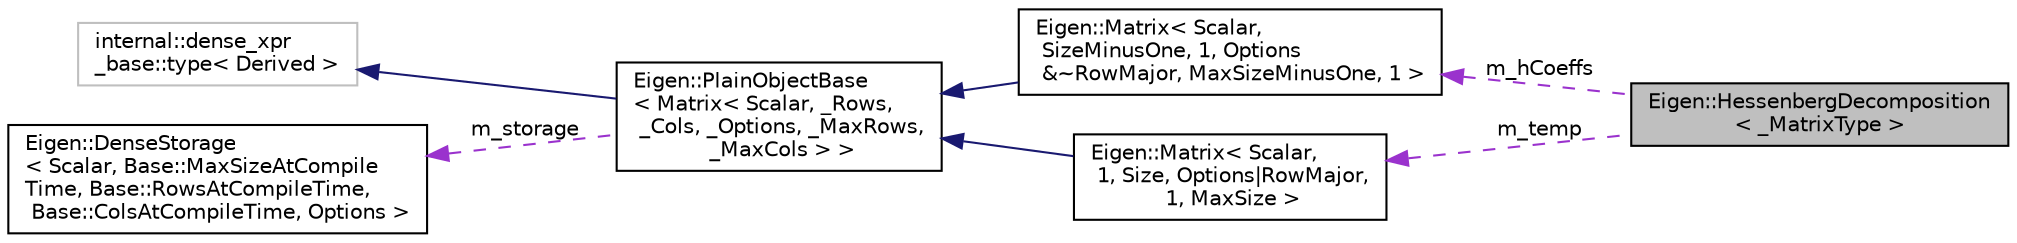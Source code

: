 digraph "Eigen::HessenbergDecomposition&lt; _MatrixType &gt;"
{
  edge [fontname="Helvetica",fontsize="10",labelfontname="Helvetica",labelfontsize="10"];
  node [fontname="Helvetica",fontsize="10",shape=record];
  rankdir="LR";
  Node1 [label="Eigen::HessenbergDecomposition\l\< _MatrixType \>",height=0.2,width=0.4,color="black", fillcolor="grey75", style="filled", fontcolor="black"];
  Node2 -> Node1 [dir="back",color="darkorchid3",fontsize="10",style="dashed",label=" m_hCoeffs" ,fontname="Helvetica"];
  Node2 [label="Eigen::Matrix\< Scalar,\l SizeMinusOne, 1, Options\l &~RowMajor, MaxSizeMinusOne, 1 \>",height=0.2,width=0.4,color="black", fillcolor="white", style="filled",URL="$class_eigen_1_1_matrix.html"];
  Node3 -> Node2 [dir="back",color="midnightblue",fontsize="10",style="solid",fontname="Helvetica"];
  Node3 [label="Eigen::PlainObjectBase\l\< Matrix\< Scalar, _Rows,\l _Cols, _Options, _MaxRows,\l _MaxCols \> \>",height=0.2,width=0.4,color="black", fillcolor="white", style="filled",URL="$class_eigen_1_1_plain_object_base.html",tooltip="Dense storage base class for matrices and arrays. "];
  Node4 -> Node3 [dir="back",color="midnightblue",fontsize="10",style="solid",fontname="Helvetica"];
  Node4 [label="internal::dense_xpr\l_base::type\< Derived \>",height=0.2,width=0.4,color="grey75", fillcolor="white", style="filled"];
  Node5 -> Node3 [dir="back",color="darkorchid3",fontsize="10",style="dashed",label=" m_storage" ,fontname="Helvetica"];
  Node5 [label="Eigen::DenseStorage\l\< Scalar, Base::MaxSizeAtCompile\lTime, Base::RowsAtCompileTime,\l Base::ColsAtCompileTime, Options \>",height=0.2,width=0.4,color="black", fillcolor="white", style="filled",URL="$class_eigen_1_1_dense_storage.html"];
  Node6 -> Node1 [dir="back",color="darkorchid3",fontsize="10",style="dashed",label=" m_temp" ,fontname="Helvetica"];
  Node6 [label="Eigen::Matrix\< Scalar,\l 1, Size, Options\|RowMajor,\l 1, MaxSize \>",height=0.2,width=0.4,color="black", fillcolor="white", style="filled",URL="$class_eigen_1_1_matrix.html"];
  Node3 -> Node6 [dir="back",color="midnightblue",fontsize="10",style="solid",fontname="Helvetica"];
}
